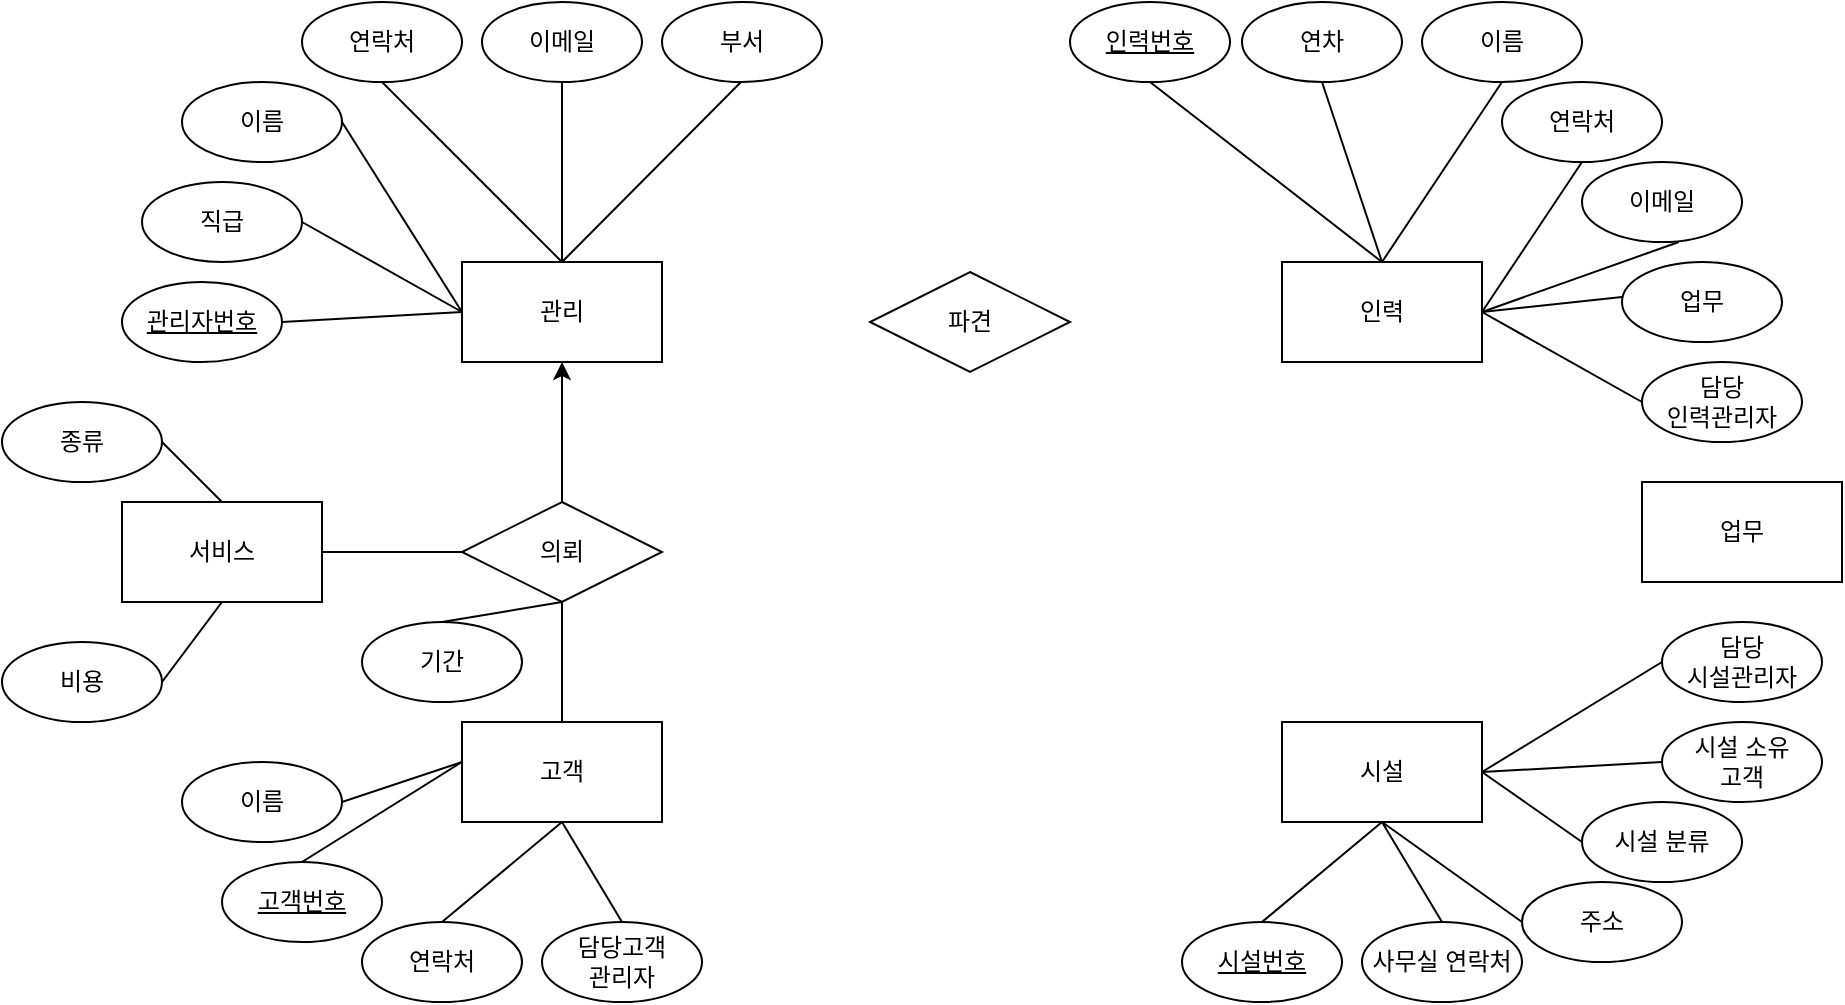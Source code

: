 <mxfile version="13.7.7" type="github">
  <diagram id="VaJ7-ko4y-uZnoXssvZx" name="Page-1">
    <mxGraphModel dx="1221" dy="682" grid="1" gridSize="10" guides="1" tooltips="1" connect="1" arrows="1" fold="1" page="1" pageScale="1" pageWidth="1169" pageHeight="1654" math="0" shadow="0">
      <root>
        <mxCell id="0" />
        <mxCell id="1" parent="0" />
        <mxCell id="TSpwij709v6648APm9oL-2" value="관리" style="rounded=0;whiteSpace=wrap;html=1;" vertex="1" parent="1">
          <mxGeometry x="310" y="280" width="100" height="50" as="geometry" />
        </mxCell>
        <mxCell id="TSpwij709v6648APm9oL-3" value="인력" style="rounded=0;whiteSpace=wrap;html=1;" vertex="1" parent="1">
          <mxGeometry x="720" y="280" width="100" height="50" as="geometry" />
        </mxCell>
        <mxCell id="TSpwij709v6648APm9oL-4" value="고객" style="rounded=0;whiteSpace=wrap;html=1;" vertex="1" parent="1">
          <mxGeometry x="310" y="510" width="100" height="50" as="geometry" />
        </mxCell>
        <mxCell id="TSpwij709v6648APm9oL-5" value="시설" style="rounded=0;whiteSpace=wrap;html=1;" vertex="1" parent="1">
          <mxGeometry x="720" y="510" width="100" height="50" as="geometry" />
        </mxCell>
        <mxCell id="TSpwij709v6648APm9oL-6" value="파견" style="rhombus;whiteSpace=wrap;html=1;" vertex="1" parent="1">
          <mxGeometry x="514" y="285" width="100" height="50" as="geometry" />
        </mxCell>
        <mxCell id="TSpwij709v6648APm9oL-7" value="서비스" style="rounded=0;whiteSpace=wrap;html=1;" vertex="1" parent="1">
          <mxGeometry x="140" y="400" width="100" height="50" as="geometry" />
        </mxCell>
        <mxCell id="TSpwij709v6648APm9oL-69" style="edgeStyle=orthogonalEdgeStyle;rounded=0;orthogonalLoop=1;jettySize=auto;html=1;exitX=0.5;exitY=0;exitDx=0;exitDy=0;entryX=0.5;entryY=1;entryDx=0;entryDy=0;" edge="1" parent="1" source="TSpwij709v6648APm9oL-8" target="TSpwij709v6648APm9oL-2">
          <mxGeometry relative="1" as="geometry" />
        </mxCell>
        <mxCell id="TSpwij709v6648APm9oL-8" value="의뢰" style="rhombus;whiteSpace=wrap;html=1;" vertex="1" parent="1">
          <mxGeometry x="310" y="400" width="100" height="50" as="geometry" />
        </mxCell>
        <mxCell id="TSpwij709v6648APm9oL-10" value="&lt;u&gt;관리자번호&lt;/u&gt;" style="ellipse;whiteSpace=wrap;html=1;" vertex="1" parent="1">
          <mxGeometry x="140" y="290" width="80" height="40" as="geometry" />
        </mxCell>
        <mxCell id="TSpwij709v6648APm9oL-14" value="이름" style="ellipse;whiteSpace=wrap;html=1;" vertex="1" parent="1">
          <mxGeometry x="170" y="190" width="80" height="40" as="geometry" />
        </mxCell>
        <mxCell id="TSpwij709v6648APm9oL-15" value="직급" style="ellipse;whiteSpace=wrap;html=1;" vertex="1" parent="1">
          <mxGeometry x="150" y="240" width="80" height="40" as="geometry" />
        </mxCell>
        <mxCell id="TSpwij709v6648APm9oL-16" value="연락처" style="ellipse;whiteSpace=wrap;html=1;" vertex="1" parent="1">
          <mxGeometry x="230" y="150" width="80" height="40" as="geometry" />
        </mxCell>
        <mxCell id="TSpwij709v6648APm9oL-17" value="이메일" style="ellipse;whiteSpace=wrap;html=1;" vertex="1" parent="1">
          <mxGeometry x="320" y="150" width="80" height="40" as="geometry" />
        </mxCell>
        <mxCell id="TSpwij709v6648APm9oL-20" value="부서" style="ellipse;whiteSpace=wrap;html=1;" vertex="1" parent="1">
          <mxGeometry x="410" y="150" width="80" height="40" as="geometry" />
        </mxCell>
        <mxCell id="TSpwij709v6648APm9oL-23" value="" style="endArrow=none;html=1;entryX=0;entryY=0.5;entryDx=0;entryDy=0;exitX=1;exitY=0.5;exitDx=0;exitDy=0;" edge="1" parent="1" source="TSpwij709v6648APm9oL-10" target="TSpwij709v6648APm9oL-2">
          <mxGeometry width="50" height="50" relative="1" as="geometry">
            <mxPoint x="470" y="410" as="sourcePoint" />
            <mxPoint x="520" y="360" as="targetPoint" />
          </mxGeometry>
        </mxCell>
        <mxCell id="TSpwij709v6648APm9oL-24" value="" style="endArrow=none;html=1;entryX=0;entryY=0.5;entryDx=0;entryDy=0;exitX=1;exitY=0.5;exitDx=0;exitDy=0;" edge="1" parent="1" source="TSpwij709v6648APm9oL-15" target="TSpwij709v6648APm9oL-2">
          <mxGeometry width="50" height="50" relative="1" as="geometry">
            <mxPoint x="240" y="255" as="sourcePoint" />
            <mxPoint x="330" y="250" as="targetPoint" />
          </mxGeometry>
        </mxCell>
        <mxCell id="TSpwij709v6648APm9oL-25" value="" style="endArrow=none;html=1;entryX=0;entryY=0.5;entryDx=0;entryDy=0;exitX=1;exitY=0.5;exitDx=0;exitDy=0;" edge="1" parent="1" target="TSpwij709v6648APm9oL-2">
          <mxGeometry width="50" height="50" relative="1" as="geometry">
            <mxPoint x="250" y="210" as="sourcePoint" />
            <mxPoint x="330" y="255" as="targetPoint" />
          </mxGeometry>
        </mxCell>
        <mxCell id="TSpwij709v6648APm9oL-26" value="" style="endArrow=none;html=1;entryX=0.5;entryY=0;entryDx=0;entryDy=0;exitX=1;exitY=0.5;exitDx=0;exitDy=0;" edge="1" parent="1" target="TSpwij709v6648APm9oL-2">
          <mxGeometry width="50" height="50" relative="1" as="geometry">
            <mxPoint x="270" y="190" as="sourcePoint" />
            <mxPoint x="330" y="285" as="targetPoint" />
          </mxGeometry>
        </mxCell>
        <mxCell id="TSpwij709v6648APm9oL-27" value="" style="endArrow=none;html=1;exitX=1;exitY=0.5;exitDx=0;exitDy=0;" edge="1" parent="1" target="TSpwij709v6648APm9oL-2">
          <mxGeometry width="50" height="50" relative="1" as="geometry">
            <mxPoint x="360" y="190" as="sourcePoint" />
            <mxPoint x="450" y="280" as="targetPoint" />
          </mxGeometry>
        </mxCell>
        <mxCell id="TSpwij709v6648APm9oL-28" value="" style="endArrow=none;html=1;exitX=1;exitY=0.5;exitDx=0;exitDy=0;entryX=0.5;entryY=0;entryDx=0;entryDy=0;" edge="1" parent="1" target="TSpwij709v6648APm9oL-2">
          <mxGeometry width="50" height="50" relative="1" as="geometry">
            <mxPoint x="449.5" y="190" as="sourcePoint" />
            <mxPoint x="449.5" y="280" as="targetPoint" />
          </mxGeometry>
        </mxCell>
        <mxCell id="TSpwij709v6648APm9oL-30" value="이름" style="ellipse;whiteSpace=wrap;html=1;" vertex="1" parent="1">
          <mxGeometry x="170" y="530" width="80" height="40" as="geometry" />
        </mxCell>
        <mxCell id="TSpwij709v6648APm9oL-31" value="&lt;u&gt;고객번호&lt;/u&gt;" style="ellipse;whiteSpace=wrap;html=1;" vertex="1" parent="1">
          <mxGeometry x="190" y="580" width="80" height="40" as="geometry" />
        </mxCell>
        <mxCell id="TSpwij709v6648APm9oL-32" value="연락처" style="ellipse;whiteSpace=wrap;html=1;" vertex="1" parent="1">
          <mxGeometry x="260" y="610" width="80" height="40" as="geometry" />
        </mxCell>
        <mxCell id="TSpwij709v6648APm9oL-33" value="담당고객&lt;br&gt;관리자" style="ellipse;whiteSpace=wrap;html=1;" vertex="1" parent="1">
          <mxGeometry x="350" y="610" width="80" height="40" as="geometry" />
        </mxCell>
        <mxCell id="TSpwij709v6648APm9oL-35" value="" style="endArrow=none;html=1;entryX=0.5;entryY=1;entryDx=0;entryDy=0;" edge="1" parent="1" target="TSpwij709v6648APm9oL-4">
          <mxGeometry width="50" height="50" relative="1" as="geometry">
            <mxPoint x="300" y="610" as="sourcePoint" />
            <mxPoint x="350" y="560" as="targetPoint" />
          </mxGeometry>
        </mxCell>
        <mxCell id="TSpwij709v6648APm9oL-36" value="" style="endArrow=none;html=1;entryX=0.5;entryY=1;entryDx=0;entryDy=0;exitX=0.5;exitY=0;exitDx=0;exitDy=0;" edge="1" parent="1" source="TSpwij709v6648APm9oL-31">
          <mxGeometry width="50" height="50" relative="1" as="geometry">
            <mxPoint x="250" y="580" as="sourcePoint" />
            <mxPoint x="310" y="530" as="targetPoint" />
          </mxGeometry>
        </mxCell>
        <mxCell id="TSpwij709v6648APm9oL-37" value="" style="endArrow=none;html=1;exitX=1;exitY=0.5;exitDx=0;exitDy=0;" edge="1" parent="1" source="TSpwij709v6648APm9oL-30">
          <mxGeometry width="50" height="50" relative="1" as="geometry">
            <mxPoint x="240" y="530" as="sourcePoint" />
            <mxPoint x="310" y="530" as="targetPoint" />
          </mxGeometry>
        </mxCell>
        <mxCell id="TSpwij709v6648APm9oL-38" value="" style="endArrow=none;html=1;exitX=0.5;exitY=0;exitDx=0;exitDy=0;entryX=0.5;entryY=1;entryDx=0;entryDy=0;" edge="1" parent="1" source="TSpwij709v6648APm9oL-33" target="TSpwij709v6648APm9oL-4">
          <mxGeometry width="50" height="50" relative="1" as="geometry">
            <mxPoint x="560" y="450" as="sourcePoint" />
            <mxPoint x="610" y="400" as="targetPoint" />
          </mxGeometry>
        </mxCell>
        <mxCell id="TSpwij709v6648APm9oL-39" value="&lt;u&gt;인력번호&lt;/u&gt;" style="ellipse;whiteSpace=wrap;html=1;" vertex="1" parent="1">
          <mxGeometry x="614" y="150" width="80" height="40" as="geometry" />
        </mxCell>
        <mxCell id="TSpwij709v6648APm9oL-40" value="연차" style="ellipse;whiteSpace=wrap;html=1;" vertex="1" parent="1">
          <mxGeometry x="700" y="150" width="80" height="40" as="geometry" />
        </mxCell>
        <mxCell id="TSpwij709v6648APm9oL-41" value="이름" style="ellipse;whiteSpace=wrap;html=1;" vertex="1" parent="1">
          <mxGeometry x="790" y="150" width="80" height="40" as="geometry" />
        </mxCell>
        <mxCell id="TSpwij709v6648APm9oL-42" value="연락처" style="ellipse;whiteSpace=wrap;html=1;" vertex="1" parent="1">
          <mxGeometry x="830" y="190" width="80" height="40" as="geometry" />
        </mxCell>
        <mxCell id="TSpwij709v6648APm9oL-43" value="이메일" style="ellipse;whiteSpace=wrap;html=1;" vertex="1" parent="1">
          <mxGeometry x="870" y="230" width="80" height="40" as="geometry" />
        </mxCell>
        <mxCell id="TSpwij709v6648APm9oL-44" value="업무" style="ellipse;whiteSpace=wrap;html=1;" vertex="1" parent="1">
          <mxGeometry x="890" y="280" width="80" height="40" as="geometry" />
        </mxCell>
        <mxCell id="TSpwij709v6648APm9oL-45" value="담당&lt;br&gt;인력관리자" style="ellipse;whiteSpace=wrap;html=1;" vertex="1" parent="1">
          <mxGeometry x="900" y="330" width="80" height="40" as="geometry" />
        </mxCell>
        <mxCell id="TSpwij709v6648APm9oL-46" value="" style="endArrow=none;html=1;entryX=0.5;entryY=1;entryDx=0;entryDy=0;" edge="1" parent="1" target="TSpwij709v6648APm9oL-39">
          <mxGeometry width="50" height="50" relative="1" as="geometry">
            <mxPoint x="770" y="280" as="sourcePoint" />
            <mxPoint x="650" y="200" as="targetPoint" />
          </mxGeometry>
        </mxCell>
        <mxCell id="TSpwij709v6648APm9oL-47" value="" style="endArrow=none;html=1;entryX=0.5;entryY=1;entryDx=0;entryDy=0;" edge="1" parent="1">
          <mxGeometry width="50" height="50" relative="1" as="geometry">
            <mxPoint x="770" y="280" as="sourcePoint" />
            <mxPoint x="740" y="190" as="targetPoint" />
          </mxGeometry>
        </mxCell>
        <mxCell id="TSpwij709v6648APm9oL-48" value="" style="endArrow=none;html=1;entryX=0.5;entryY=1;entryDx=0;entryDy=0;exitX=0.5;exitY=0;exitDx=0;exitDy=0;" edge="1" parent="1" source="TSpwij709v6648APm9oL-3">
          <mxGeometry width="50" height="50" relative="1" as="geometry">
            <mxPoint x="860" y="280" as="sourcePoint" />
            <mxPoint x="830" y="190" as="targetPoint" />
          </mxGeometry>
        </mxCell>
        <mxCell id="TSpwij709v6648APm9oL-49" value="" style="endArrow=none;html=1;entryX=0.5;entryY=1;entryDx=0;entryDy=0;exitX=1;exitY=0.5;exitDx=0;exitDy=0;" edge="1" parent="1" source="TSpwij709v6648APm9oL-3">
          <mxGeometry width="50" height="50" relative="1" as="geometry">
            <mxPoint x="820" y="300" as="sourcePoint" />
            <mxPoint x="870" y="230" as="targetPoint" />
          </mxGeometry>
        </mxCell>
        <mxCell id="TSpwij709v6648APm9oL-50" value="" style="endArrow=none;html=1;exitX=1;exitY=0.5;exitDx=0;exitDy=0;entryX=0.605;entryY=1;entryDx=0;entryDy=0;entryPerimeter=0;" edge="1" parent="1" source="TSpwij709v6648APm9oL-3" target="TSpwij709v6648APm9oL-43">
          <mxGeometry width="50" height="50" relative="1" as="geometry">
            <mxPoint x="860" y="342.5" as="sourcePoint" />
            <mxPoint x="910" y="268" as="targetPoint" />
          </mxGeometry>
        </mxCell>
        <mxCell id="TSpwij709v6648APm9oL-51" value="" style="endArrow=none;html=1;entryX=0.5;entryY=1;entryDx=0;entryDy=0;exitX=1;exitY=0.5;exitDx=0;exitDy=0;" edge="1" parent="1" source="TSpwij709v6648APm9oL-3">
          <mxGeometry width="50" height="50" relative="1" as="geometry">
            <mxPoint x="800" y="335" as="sourcePoint" />
            <mxPoint x="890" y="297.5" as="targetPoint" />
          </mxGeometry>
        </mxCell>
        <mxCell id="TSpwij709v6648APm9oL-52" value="" style="endArrow=none;html=1;entryX=0;entryY=0.5;entryDx=0;entryDy=0;exitX=1;exitY=0.5;exitDx=0;exitDy=0;" edge="1" parent="1" source="TSpwij709v6648APm9oL-3" target="TSpwij709v6648APm9oL-45">
          <mxGeometry width="50" height="50" relative="1" as="geometry">
            <mxPoint x="560" y="440" as="sourcePoint" />
            <mxPoint x="610" y="390" as="targetPoint" />
          </mxGeometry>
        </mxCell>
        <mxCell id="TSpwij709v6648APm9oL-53" value="&lt;u&gt;시설번호&lt;/u&gt;" style="ellipse;whiteSpace=wrap;html=1;" vertex="1" parent="1">
          <mxGeometry x="670" y="610" width="80" height="40" as="geometry" />
        </mxCell>
        <mxCell id="TSpwij709v6648APm9oL-54" value="사무실 연락처" style="ellipse;whiteSpace=wrap;html=1;" vertex="1" parent="1">
          <mxGeometry x="760" y="610" width="80" height="40" as="geometry" />
        </mxCell>
        <mxCell id="TSpwij709v6648APm9oL-55" value="주소" style="ellipse;whiteSpace=wrap;html=1;" vertex="1" parent="1">
          <mxGeometry x="840" y="590" width="80" height="40" as="geometry" />
        </mxCell>
        <mxCell id="TSpwij709v6648APm9oL-56" value="시설 분류" style="ellipse;whiteSpace=wrap;html=1;" vertex="1" parent="1">
          <mxGeometry x="870" y="550" width="80" height="40" as="geometry" />
        </mxCell>
        <mxCell id="TSpwij709v6648APm9oL-57" value="시설 소유 &lt;br&gt;고객" style="ellipse;whiteSpace=wrap;html=1;" vertex="1" parent="1">
          <mxGeometry x="910" y="510" width="80" height="40" as="geometry" />
        </mxCell>
        <mxCell id="TSpwij709v6648APm9oL-58" value="담당&lt;br&gt;시설관리자" style="ellipse;whiteSpace=wrap;html=1;" vertex="1" parent="1">
          <mxGeometry x="910" y="460" width="80" height="40" as="geometry" />
        </mxCell>
        <mxCell id="TSpwij709v6648APm9oL-59" value="" style="endArrow=none;html=1;entryX=0.5;entryY=1;entryDx=0;entryDy=0;exitX=0.5;exitY=0;exitDx=0;exitDy=0;" edge="1" parent="1" source="TSpwij709v6648APm9oL-53" target="TSpwij709v6648APm9oL-5">
          <mxGeometry width="50" height="50" relative="1" as="geometry">
            <mxPoint x="560" y="450" as="sourcePoint" />
            <mxPoint x="610" y="400" as="targetPoint" />
          </mxGeometry>
        </mxCell>
        <mxCell id="TSpwij709v6648APm9oL-60" value="" style="endArrow=none;html=1;entryX=0;entryY=0.5;entryDx=0;entryDy=0;exitX=1;exitY=0.5;exitDx=0;exitDy=0;" edge="1" parent="1" source="TSpwij709v6648APm9oL-5" target="TSpwij709v6648APm9oL-58">
          <mxGeometry width="50" height="50" relative="1" as="geometry">
            <mxPoint x="820" y="540" as="sourcePoint" />
            <mxPoint x="880" y="490" as="targetPoint" />
          </mxGeometry>
        </mxCell>
        <mxCell id="TSpwij709v6648APm9oL-61" value="" style="endArrow=none;html=1;entryX=0.5;entryY=1;entryDx=0;entryDy=0;exitX=0.5;exitY=0;exitDx=0;exitDy=0;" edge="1" parent="1" source="TSpwij709v6648APm9oL-54" target="TSpwij709v6648APm9oL-5">
          <mxGeometry width="50" height="50" relative="1" as="geometry">
            <mxPoint x="560" y="450" as="sourcePoint" />
            <mxPoint x="610" y="400" as="targetPoint" />
          </mxGeometry>
        </mxCell>
        <mxCell id="TSpwij709v6648APm9oL-62" value="" style="endArrow=none;html=1;entryX=0;entryY=0.5;entryDx=0;entryDy=0;exitX=0.5;exitY=1;exitDx=0;exitDy=0;" edge="1" parent="1" source="TSpwij709v6648APm9oL-5" target="TSpwij709v6648APm9oL-55">
          <mxGeometry width="50" height="50" relative="1" as="geometry">
            <mxPoint x="890" y="700" as="sourcePoint" />
            <mxPoint x="860" y="650" as="targetPoint" />
          </mxGeometry>
        </mxCell>
        <mxCell id="TSpwij709v6648APm9oL-63" value="" style="endArrow=none;html=1;entryX=0;entryY=0.5;entryDx=0;entryDy=0;exitX=1;exitY=0.5;exitDx=0;exitDy=0;" edge="1" parent="1" source="TSpwij709v6648APm9oL-5" target="TSpwij709v6648APm9oL-56">
          <mxGeometry width="50" height="50" relative="1" as="geometry">
            <mxPoint x="560" y="450" as="sourcePoint" />
            <mxPoint x="610" y="400" as="targetPoint" />
          </mxGeometry>
        </mxCell>
        <mxCell id="TSpwij709v6648APm9oL-64" value="" style="endArrow=none;html=1;entryX=0;entryY=0.5;entryDx=0;entryDy=0;exitX=1;exitY=0.5;exitDx=0;exitDy=0;" edge="1" parent="1" source="TSpwij709v6648APm9oL-5" target="TSpwij709v6648APm9oL-57">
          <mxGeometry width="50" height="50" relative="1" as="geometry">
            <mxPoint x="560" y="450" as="sourcePoint" />
            <mxPoint x="610" y="400" as="targetPoint" />
          </mxGeometry>
        </mxCell>
        <mxCell id="TSpwij709v6648APm9oL-65" value="업무" style="rounded=0;whiteSpace=wrap;html=1;" vertex="1" parent="1">
          <mxGeometry x="900" y="390" width="100" height="50" as="geometry" />
        </mxCell>
        <mxCell id="TSpwij709v6648APm9oL-67" value="" style="endArrow=none;html=1;exitX=0.5;exitY=0;exitDx=0;exitDy=0;" edge="1" parent="1" source="TSpwij709v6648APm9oL-4">
          <mxGeometry width="50" height="50" relative="1" as="geometry">
            <mxPoint x="560" y="440" as="sourcePoint" />
            <mxPoint x="360" y="450" as="targetPoint" />
          </mxGeometry>
        </mxCell>
        <mxCell id="TSpwij709v6648APm9oL-71" value="비용" style="ellipse;whiteSpace=wrap;html=1;" vertex="1" parent="1">
          <mxGeometry x="80" y="470" width="80" height="40" as="geometry" />
        </mxCell>
        <mxCell id="TSpwij709v6648APm9oL-72" value="종류" style="ellipse;whiteSpace=wrap;html=1;" vertex="1" parent="1">
          <mxGeometry x="80" y="350" width="80" height="40" as="geometry" />
        </mxCell>
        <mxCell id="TSpwij709v6648APm9oL-73" value="기간" style="ellipse;whiteSpace=wrap;html=1;" vertex="1" parent="1">
          <mxGeometry x="260" y="460" width="80" height="40" as="geometry" />
        </mxCell>
        <mxCell id="TSpwij709v6648APm9oL-74" value="" style="endArrow=none;html=1;exitX=1;exitY=0.5;exitDx=0;exitDy=0;entryX=0;entryY=0.5;entryDx=0;entryDy=0;" edge="1" parent="1" source="TSpwij709v6648APm9oL-7" target="TSpwij709v6648APm9oL-8">
          <mxGeometry width="50" height="50" relative="1" as="geometry">
            <mxPoint x="560" y="440" as="sourcePoint" />
            <mxPoint x="610" y="390" as="targetPoint" />
          </mxGeometry>
        </mxCell>
        <mxCell id="TSpwij709v6648APm9oL-75" value="" style="endArrow=none;html=1;exitX=1;exitY=0.5;exitDx=0;exitDy=0;entryX=0.5;entryY=0;entryDx=0;entryDy=0;" edge="1" parent="1" source="TSpwij709v6648APm9oL-72" target="TSpwij709v6648APm9oL-7">
          <mxGeometry width="50" height="50" relative="1" as="geometry">
            <mxPoint x="560" y="440" as="sourcePoint" />
            <mxPoint x="610" y="390" as="targetPoint" />
          </mxGeometry>
        </mxCell>
        <mxCell id="TSpwij709v6648APm9oL-76" value="" style="endArrow=none;html=1;exitX=1;exitY=0.5;exitDx=0;exitDy=0;entryX=0.5;entryY=1;entryDx=0;entryDy=0;" edge="1" parent="1" source="TSpwij709v6648APm9oL-71" target="TSpwij709v6648APm9oL-7">
          <mxGeometry width="50" height="50" relative="1" as="geometry">
            <mxPoint x="560" y="440" as="sourcePoint" />
            <mxPoint x="610" y="390" as="targetPoint" />
          </mxGeometry>
        </mxCell>
        <mxCell id="TSpwij709v6648APm9oL-78" value="" style="endArrow=none;html=1;entryX=0.5;entryY=1;entryDx=0;entryDy=0;exitX=0.5;exitY=0;exitDx=0;exitDy=0;" edge="1" parent="1" source="TSpwij709v6648APm9oL-73" target="TSpwij709v6648APm9oL-8">
          <mxGeometry width="50" height="50" relative="1" as="geometry">
            <mxPoint x="560" y="440" as="sourcePoint" />
            <mxPoint x="610" y="390" as="targetPoint" />
          </mxGeometry>
        </mxCell>
      </root>
    </mxGraphModel>
  </diagram>
</mxfile>
